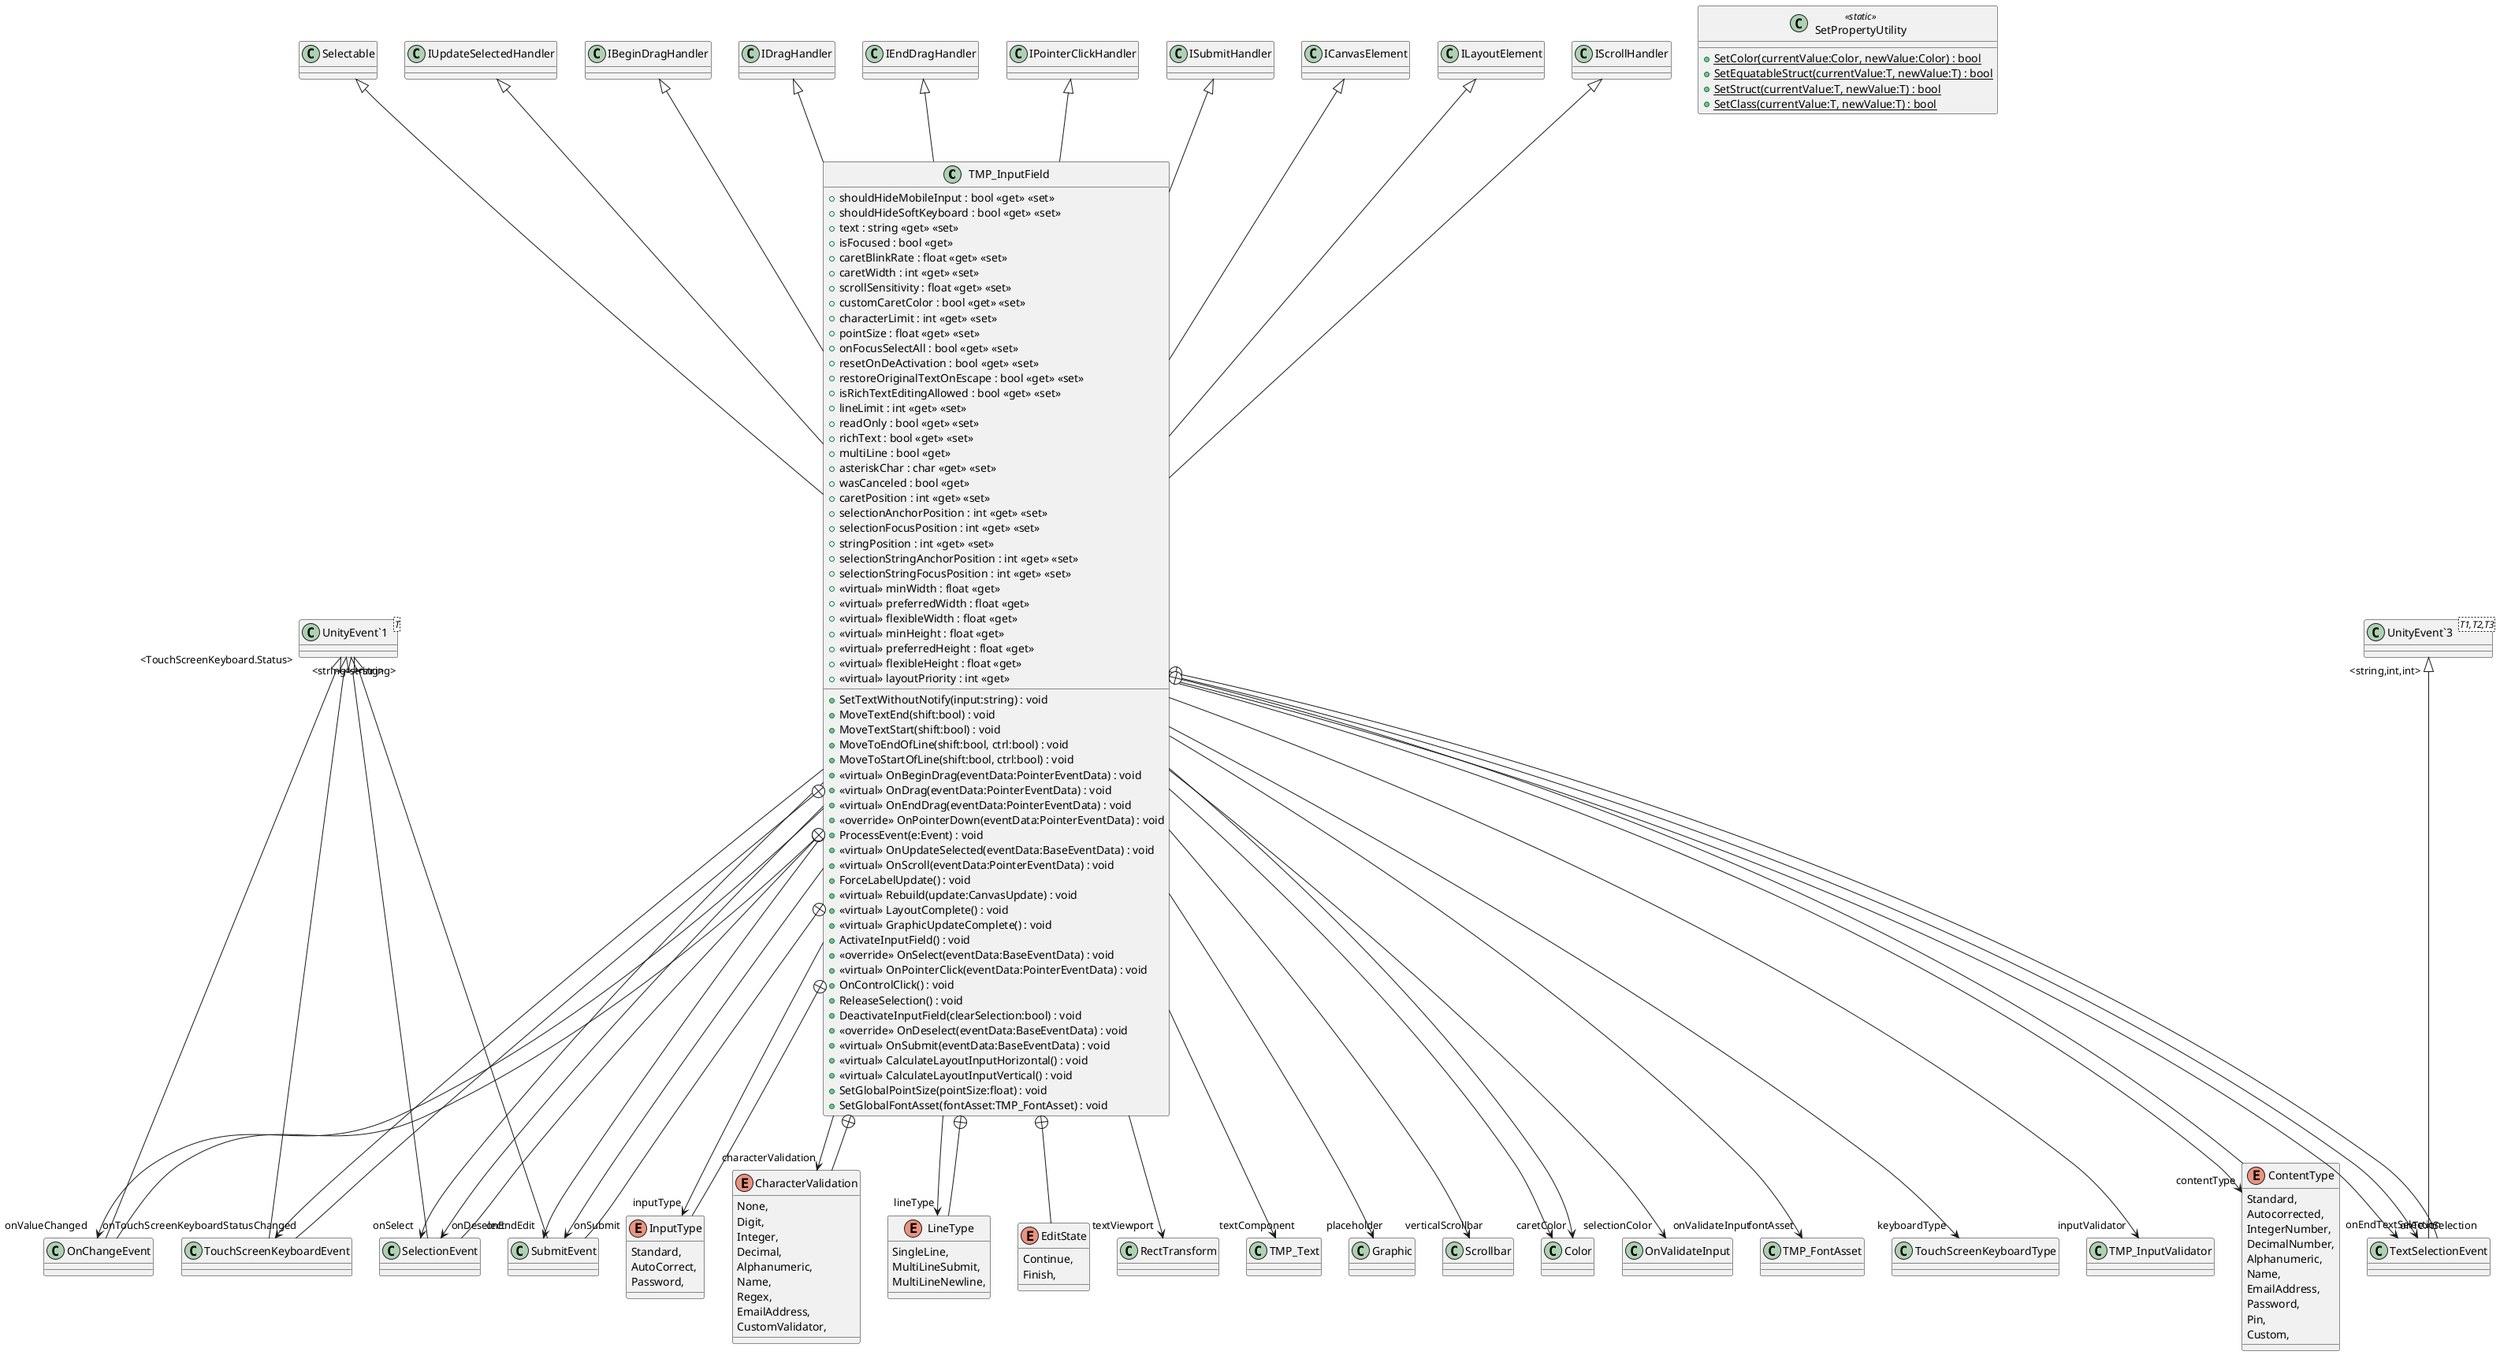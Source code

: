 @startuml
class TMP_InputField {
    + shouldHideMobileInput : bool <<get>> <<set>>
    + shouldHideSoftKeyboard : bool <<get>> <<set>>
    + text : string <<get>> <<set>>
    + SetTextWithoutNotify(input:string) : void
    + isFocused : bool <<get>>
    + caretBlinkRate : float <<get>> <<set>>
    + caretWidth : int <<get>> <<set>>
    + scrollSensitivity : float <<get>> <<set>>
    + customCaretColor : bool <<get>> <<set>>
    + characterLimit : int <<get>> <<set>>
    + pointSize : float <<get>> <<set>>
    + onFocusSelectAll : bool <<get>> <<set>>
    + resetOnDeActivation : bool <<get>> <<set>>
    + restoreOriginalTextOnEscape : bool <<get>> <<set>>
    + isRichTextEditingAllowed : bool <<get>> <<set>>
    + lineLimit : int <<get>> <<set>>
    + readOnly : bool <<get>> <<set>>
    + richText : bool <<get>> <<set>>
    + multiLine : bool <<get>>
    + asteriskChar : char <<get>> <<set>>
    + wasCanceled : bool <<get>>
    + caretPosition : int <<get>> <<set>>
    + selectionAnchorPosition : int <<get>> <<set>>
    + selectionFocusPosition : int <<get>> <<set>>
    + stringPosition : int <<get>> <<set>>
    + selectionStringAnchorPosition : int <<get>> <<set>>
    + selectionStringFocusPosition : int <<get>> <<set>>
    + MoveTextEnd(shift:bool) : void
    + MoveTextStart(shift:bool) : void
    + MoveToEndOfLine(shift:bool, ctrl:bool) : void
    + MoveToStartOfLine(shift:bool, ctrl:bool) : void
    + <<virtual>> OnBeginDrag(eventData:PointerEventData) : void
    + <<virtual>> OnDrag(eventData:PointerEventData) : void
    + <<virtual>> OnEndDrag(eventData:PointerEventData) : void
    + <<override>> OnPointerDown(eventData:PointerEventData) : void
    + ProcessEvent(e:Event) : void
    + <<virtual>> OnUpdateSelected(eventData:BaseEventData) : void
    + <<virtual>> OnScroll(eventData:PointerEventData) : void
    + ForceLabelUpdate() : void
    + <<virtual>> Rebuild(update:CanvasUpdate) : void
    + <<virtual>> LayoutComplete() : void
    + <<virtual>> GraphicUpdateComplete() : void
    + ActivateInputField() : void
    + <<override>> OnSelect(eventData:BaseEventData) : void
    + <<virtual>> OnPointerClick(eventData:PointerEventData) : void
    + OnControlClick() : void
    + ReleaseSelection() : void
    + DeactivateInputField(clearSelection:bool) : void
    + <<override>> OnDeselect(eventData:BaseEventData) : void
    + <<virtual>> OnSubmit(eventData:BaseEventData) : void
    + <<virtual>> CalculateLayoutInputHorizontal() : void
    + <<virtual>> CalculateLayoutInputVertical() : void
    + <<virtual>> minWidth : float <<get>>
    + <<virtual>> preferredWidth : float <<get>>
    + <<virtual>> flexibleWidth : float <<get>>
    + <<virtual>> minHeight : float <<get>>
    + <<virtual>> preferredHeight : float <<get>>
    + <<virtual>> flexibleHeight : float <<get>>
    + <<virtual>> layoutPriority : int <<get>>
    + SetGlobalPointSize(pointSize:float) : void
    + SetGlobalFontAsset(fontAsset:TMP_FontAsset) : void
}
class SetPropertyUtility <<static>> {
    + {static} SetColor(currentValue:Color, newValue:Color) : bool
    + {static} SetEquatableStruct(currentValue:T, newValue:T) : bool
    + {static} SetStruct(currentValue:T, newValue:T) : bool
    + {static} SetClass(currentValue:T, newValue:T) : bool
}
enum ContentType {
    Standard,
    Autocorrected,
    IntegerNumber,
    DecimalNumber,
    Alphanumeric,
    Name,
    EmailAddress,
    Password,
    Pin,
    Custom,
}
enum InputType {
    Standard,
    AutoCorrect,
    Password,
}
enum CharacterValidation {
    None,
    Digit,
    Integer,
    Decimal,
    Alphanumeric,
    Name,
    Regex,
    EmailAddress,
    CustomValidator,
}
enum LineType {
    SingleLine,
    MultiLineSubmit,
    MultiLineNewline,
}
class SubmitEvent {
}
class OnChangeEvent {
}
class SelectionEvent {
}
class TextSelectionEvent {
}
class TouchScreenKeyboardEvent {
}
enum EditState {
    Continue,
    Finish,
}
class "UnityEvent`1"<T> {
}
class "UnityEvent`3"<T1,T2,T3> {
}
Selectable <|-- TMP_InputField
IUpdateSelectedHandler <|-- TMP_InputField
IBeginDragHandler <|-- TMP_InputField
IDragHandler <|-- TMP_InputField
IEndDragHandler <|-- TMP_InputField
IPointerClickHandler <|-- TMP_InputField
ISubmitHandler <|-- TMP_InputField
ICanvasElement <|-- TMP_InputField
ILayoutElement <|-- TMP_InputField
IScrollHandler <|-- TMP_InputField
TMP_InputField --> "textViewport" RectTransform
TMP_InputField --> "textComponent" TMP_Text
TMP_InputField --> "placeholder" Graphic
TMP_InputField --> "verticalScrollbar" Scrollbar
TMP_InputField --> "caretColor" Color
TMP_InputField --> "selectionColor" Color
TMP_InputField --> "onEndEdit" SubmitEvent
TMP_InputField --> "onSubmit" SubmitEvent
TMP_InputField --> "onSelect" SelectionEvent
TMP_InputField --> "onDeselect" SelectionEvent
TMP_InputField --> "onTextSelection" TextSelectionEvent
TMP_InputField --> "onEndTextSelection" TextSelectionEvent
TMP_InputField --> "onValueChanged" OnChangeEvent
TMP_InputField --> "onTouchScreenKeyboardStatusChanged" TouchScreenKeyboardEvent
TMP_InputField --> "onValidateInput" OnValidateInput
TMP_InputField --> "fontAsset" TMP_FontAsset
TMP_InputField --> "contentType" ContentType
TMP_InputField --> "lineType" LineType
TMP_InputField --> "inputType" InputType
TMP_InputField --> "keyboardType" TouchScreenKeyboardType
TMP_InputField --> "characterValidation" CharacterValidation
TMP_InputField --> "inputValidator" TMP_InputValidator
TMP_InputField +-- ContentType
TMP_InputField +-- InputType
TMP_InputField +-- CharacterValidation
TMP_InputField +-- LineType
TMP_InputField +-- SubmitEvent
"UnityEvent`1" "<string>" <|-- SubmitEvent
TMP_InputField +-- OnChangeEvent
"UnityEvent`1" "<string>" <|-- OnChangeEvent
TMP_InputField +-- SelectionEvent
"UnityEvent`1" "<string>" <|-- SelectionEvent
TMP_InputField +-- TextSelectionEvent
"UnityEvent`3" "<string,int,int>" <|-- TextSelectionEvent
TMP_InputField +-- TouchScreenKeyboardEvent
"UnityEvent`1" "<TouchScreenKeyboard.Status>" <|-- TouchScreenKeyboardEvent
TMP_InputField +-- EditState
@enduml
